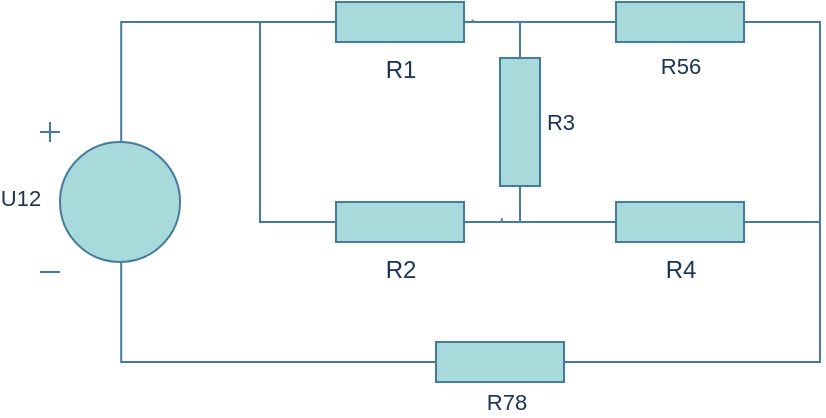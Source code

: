 <mxfile version="22.1.11" type="github">
  <diagram name="Page-1" id="339XkmLA1pPg-x-4NlNF">
    <mxGraphModel dx="607" dy="310" grid="1" gridSize="10" guides="1" tooltips="1" connect="1" arrows="0" fold="1" page="1" pageScale="1" pageWidth="850" pageHeight="1100" math="0" shadow="0">
      <root>
        <mxCell id="0" />
        <mxCell id="1" parent="0" />
        <mxCell id="kAc3U678Ay5j4QduvB6V-9" style="edgeStyle=orthogonalEdgeStyle;rounded=0;orthogonalLoop=1;jettySize=auto;html=1;endArrow=none;endFill=0;entryX=0.58;entryY=0.935;entryDx=0;entryDy=0;entryPerimeter=0;labelBackgroundColor=none;strokeColor=#457B9D;fontColor=default;" parent="1" source="kAc3U678Ay5j4QduvB6V-1" target="kAc3U678Ay5j4QduvB6V-2" edge="1">
          <mxGeometry relative="1" as="geometry" />
        </mxCell>
        <mxCell id="kAc3U678Ay5j4QduvB6V-26" value="&lt;div&gt;U12&lt;/div&gt;" style="edgeLabel;html=1;align=center;verticalAlign=middle;resizable=0;points=[];labelBackgroundColor=none;fontColor=#1D3557;" parent="kAc3U678Ay5j4QduvB6V-9" vertex="1" connectable="0">
          <mxGeometry x="0.609" y="-1" relative="1" as="geometry">
            <mxPoint x="-52" y="-69" as="offset" />
          </mxGeometry>
        </mxCell>
        <mxCell id="kAc3U678Ay5j4QduvB6V-1" value="" style="pointerEvents=1;verticalLabelPosition=bottom;shadow=0;dashed=0;align=center;html=1;verticalAlign=top;shape=mxgraph.electrical.resistors.resistor_1;labelBackgroundColor=none;fillColor=#A8DADC;strokeColor=#457B9D;fontColor=#1D3557;" parent="1" vertex="1">
          <mxGeometry x="310" y="260" width="100" height="20" as="geometry" />
        </mxCell>
        <mxCell id="kAc3U678Ay5j4QduvB6V-2" value="" style="pointerEvents=1;verticalLabelPosition=bottom;shadow=0;dashed=0;align=center;html=1;verticalAlign=top;shape=mxgraph.electrical.signal_sources.dc_source_1;labelBackgroundColor=none;fillColor=#A8DADC;strokeColor=#457B9D;fontColor=#1D3557;" parent="1" vertex="1">
          <mxGeometry x="130" y="150" width="70" height="75" as="geometry" />
        </mxCell>
        <mxCell id="o4Xmm3pkzXx5LNzKFWfN-25" style="edgeStyle=orthogonalEdgeStyle;rounded=0;orthogonalLoop=1;jettySize=auto;html=1;exitX=1;exitY=0.5;exitDx=0;exitDy=0;exitPerimeter=0;strokeColor=#457B9D;fontColor=#1D3557;fillColor=#A8DADC;endArrow=none;endFill=0;" edge="1" parent="1" source="kAc3U678Ay5j4QduvB6V-4" target="kAc3U678Ay5j4QduvB6V-8">
          <mxGeometry relative="1" as="geometry" />
        </mxCell>
        <mxCell id="kAc3U678Ay5j4QduvB6V-4" value="" style="pointerEvents=1;verticalLabelPosition=bottom;shadow=0;dashed=0;align=center;html=1;verticalAlign=top;shape=mxgraph.electrical.resistors.resistor_1;rotation=-180;labelBackgroundColor=none;fillColor=#A8DADC;strokeColor=#457B9D;fontColor=#1D3557;" parent="1" vertex="1">
          <mxGeometry x="400" y="90" width="100" height="20" as="geometry" />
        </mxCell>
        <mxCell id="o4Xmm3pkzXx5LNzKFWfN-20" value="" style="edgeStyle=orthogonalEdgeStyle;rounded=0;orthogonalLoop=1;jettySize=auto;html=1;endArrow=none;endFill=0;labelBackgroundColor=none;strokeColor=#457B9D;fontColor=default;" edge="1" parent="1" source="kAc3U678Ay5j4QduvB6V-5" target="kAc3U678Ay5j4QduvB6V-7">
          <mxGeometry relative="1" as="geometry" />
        </mxCell>
        <mxCell id="kAc3U678Ay5j4QduvB6V-5" value="&lt;div&gt;R4&lt;/div&gt;" style="pointerEvents=1;verticalLabelPosition=bottom;shadow=0;dashed=0;align=center;html=1;verticalAlign=top;shape=mxgraph.electrical.resistors.resistor_1;labelBackgroundColor=none;fillColor=#A8DADC;strokeColor=#457B9D;fontColor=#1D3557;" parent="1" vertex="1">
          <mxGeometry x="400" y="190" width="100" height="20" as="geometry" />
        </mxCell>
        <mxCell id="kAc3U678Ay5j4QduvB6V-6" value="" style="pointerEvents=1;verticalLabelPosition=bottom;shadow=0;dashed=0;align=center;html=1;verticalAlign=top;shape=mxgraph.electrical.resistors.resistor_1;rotation=-90;labelBackgroundColor=none;fillColor=#A8DADC;strokeColor=#457B9D;fontColor=#1D3557;" parent="1" vertex="1">
          <mxGeometry x="320" y="140" width="100" height="20" as="geometry" />
        </mxCell>
        <mxCell id="kAc3U678Ay5j4QduvB6V-12" style="edgeStyle=orthogonalEdgeStyle;rounded=0;orthogonalLoop=1;jettySize=auto;html=1;entryX=0;entryY=0.5;entryDx=0;entryDy=0;entryPerimeter=0;exitX=0;exitY=0.5;exitDx=0;exitDy=0;exitPerimeter=0;endArrow=none;endFill=0;labelBackgroundColor=none;strokeColor=#457B9D;fontColor=default;" parent="1" source="kAc3U678Ay5j4QduvB6V-7" target="kAc3U678Ay5j4QduvB6V-8" edge="1">
          <mxGeometry relative="1" as="geometry">
            <mxPoint x="240" y="130" as="targetPoint" />
          </mxGeometry>
        </mxCell>
        <mxCell id="kAc3U678Ay5j4QduvB6V-7" value="&lt;div&gt;R2&lt;/div&gt;" style="pointerEvents=1;verticalLabelPosition=bottom;shadow=0;dashed=0;align=center;html=1;verticalAlign=top;shape=mxgraph.electrical.resistors.resistor_1;labelBackgroundColor=none;fillColor=#A8DADC;strokeColor=#457B9D;fontColor=#1D3557;" parent="1" vertex="1">
          <mxGeometry x="260" y="190" width="100" height="20" as="geometry" />
        </mxCell>
        <mxCell id="kAc3U678Ay5j4QduvB6V-8" value="&lt;div&gt;R1&lt;/div&gt;" style="pointerEvents=1;verticalLabelPosition=bottom;shadow=0;dashed=0;align=center;html=1;verticalAlign=top;shape=mxgraph.electrical.resistors.resistor_1;labelBackgroundColor=none;fillColor=#A8DADC;strokeColor=#457B9D;fontColor=#1D3557;" parent="1" vertex="1">
          <mxGeometry x="260" y="90" width="100" height="20" as="geometry" />
        </mxCell>
        <mxCell id="kAc3U678Ay5j4QduvB6V-11" style="edgeStyle=orthogonalEdgeStyle;rounded=0;orthogonalLoop=1;jettySize=auto;html=1;exitX=0;exitY=0.5;exitDx=0;exitDy=0;exitPerimeter=0;entryX=0.58;entryY=0.135;entryDx=0;entryDy=0;entryPerimeter=0;endArrow=none;endFill=0;labelBackgroundColor=none;strokeColor=#457B9D;fontColor=default;" parent="1" source="kAc3U678Ay5j4QduvB6V-8" target="kAc3U678Ay5j4QduvB6V-2" edge="1">
          <mxGeometry relative="1" as="geometry" />
        </mxCell>
        <mxCell id="kAc3U678Ay5j4QduvB6V-14" style="edgeStyle=orthogonalEdgeStyle;rounded=0;orthogonalLoop=1;jettySize=auto;html=1;exitX=1;exitY=0.5;exitDx=0;exitDy=0;exitPerimeter=0;entryX=0.863;entryY=0.436;entryDx=0;entryDy=0;entryPerimeter=0;endArrow=none;endFill=0;labelBackgroundColor=none;strokeColor=#457B9D;fontColor=default;" parent="1" source="kAc3U678Ay5j4QduvB6V-6" target="kAc3U678Ay5j4QduvB6V-8" edge="1">
          <mxGeometry relative="1" as="geometry" />
        </mxCell>
        <mxCell id="kAc3U678Ay5j4QduvB6V-15" style="edgeStyle=orthogonalEdgeStyle;rounded=0;orthogonalLoop=1;jettySize=auto;html=1;exitX=0;exitY=0.5;exitDx=0;exitDy=0;exitPerimeter=0;entryX=0.019;entryY=0.044;entryDx=0;entryDy=0;entryPerimeter=0;endArrow=none;endFill=0;labelBackgroundColor=none;strokeColor=#457B9D;fontColor=default;" parent="1" source="kAc3U678Ay5j4QduvB6V-6" target="kAc3U678Ay5j4QduvB6V-6" edge="1">
          <mxGeometry relative="1" as="geometry" />
        </mxCell>
        <mxCell id="kAc3U678Ay5j4QduvB6V-20" style="edgeStyle=orthogonalEdgeStyle;rounded=0;orthogonalLoop=1;jettySize=auto;html=1;exitX=0;exitY=0.5;exitDx=0;exitDy=0;exitPerimeter=0;entryX=1;entryY=0.5;entryDx=0;entryDy=0;entryPerimeter=0;endArrow=none;endFill=0;labelBackgroundColor=none;strokeColor=#457B9D;fontColor=default;" parent="1" source="kAc3U678Ay5j4QduvB6V-4" target="kAc3U678Ay5j4QduvB6V-5" edge="1">
          <mxGeometry relative="1" as="geometry" />
        </mxCell>
        <mxCell id="kAc3U678Ay5j4QduvB6V-21" style="edgeStyle=orthogonalEdgeStyle;rounded=0;orthogonalLoop=1;jettySize=auto;html=1;exitX=1;exitY=0.5;exitDx=0;exitDy=0;exitPerimeter=0;entryX=0;entryY=0.5;entryDx=0;entryDy=0;entryPerimeter=0;endArrow=none;endFill=0;labelBackgroundColor=none;strokeColor=#457B9D;fontColor=default;" parent="1" source="kAc3U678Ay5j4QduvB6V-1" target="kAc3U678Ay5j4QduvB6V-4" edge="1">
          <mxGeometry relative="1" as="geometry" />
        </mxCell>
        <mxCell id="kAc3U678Ay5j4QduvB6V-23" value="R78" style="edgeLabel;html=1;align=center;verticalAlign=middle;resizable=0;points=[];labelBackgroundColor=none;fontColor=#1D3557;" parent="kAc3U678Ay5j4QduvB6V-21" vertex="1" connectable="0">
          <mxGeometry x="-0.504" y="1" relative="1" as="geometry">
            <mxPoint x="-122" y="21" as="offset" />
          </mxGeometry>
        </mxCell>
        <mxCell id="kAc3U678Ay5j4QduvB6V-25" value="&lt;div&gt;R56&lt;/div&gt;" style="edgeLabel;html=1;align=center;verticalAlign=middle;resizable=0;points=[];labelBackgroundColor=none;fontColor=#1D3557;" parent="kAc3U678Ay5j4QduvB6V-21" vertex="1" connectable="0">
          <mxGeometry x="0.79" y="-2" relative="1" as="geometry">
            <mxPoint x="-72" y="10" as="offset" />
          </mxGeometry>
        </mxCell>
        <mxCell id="o4Xmm3pkzXx5LNzKFWfN-26" value="R3" style="edgeLabel;html=1;align=center;verticalAlign=middle;resizable=0;points=[];fontColor=#1D3557;" vertex="1" connectable="0" parent="kAc3U678Ay5j4QduvB6V-21">
          <mxGeometry x="0.489" y="-1" relative="1" as="geometry">
            <mxPoint x="-131" y="-7" as="offset" />
          </mxGeometry>
        </mxCell>
      </root>
    </mxGraphModel>
  </diagram>
</mxfile>
